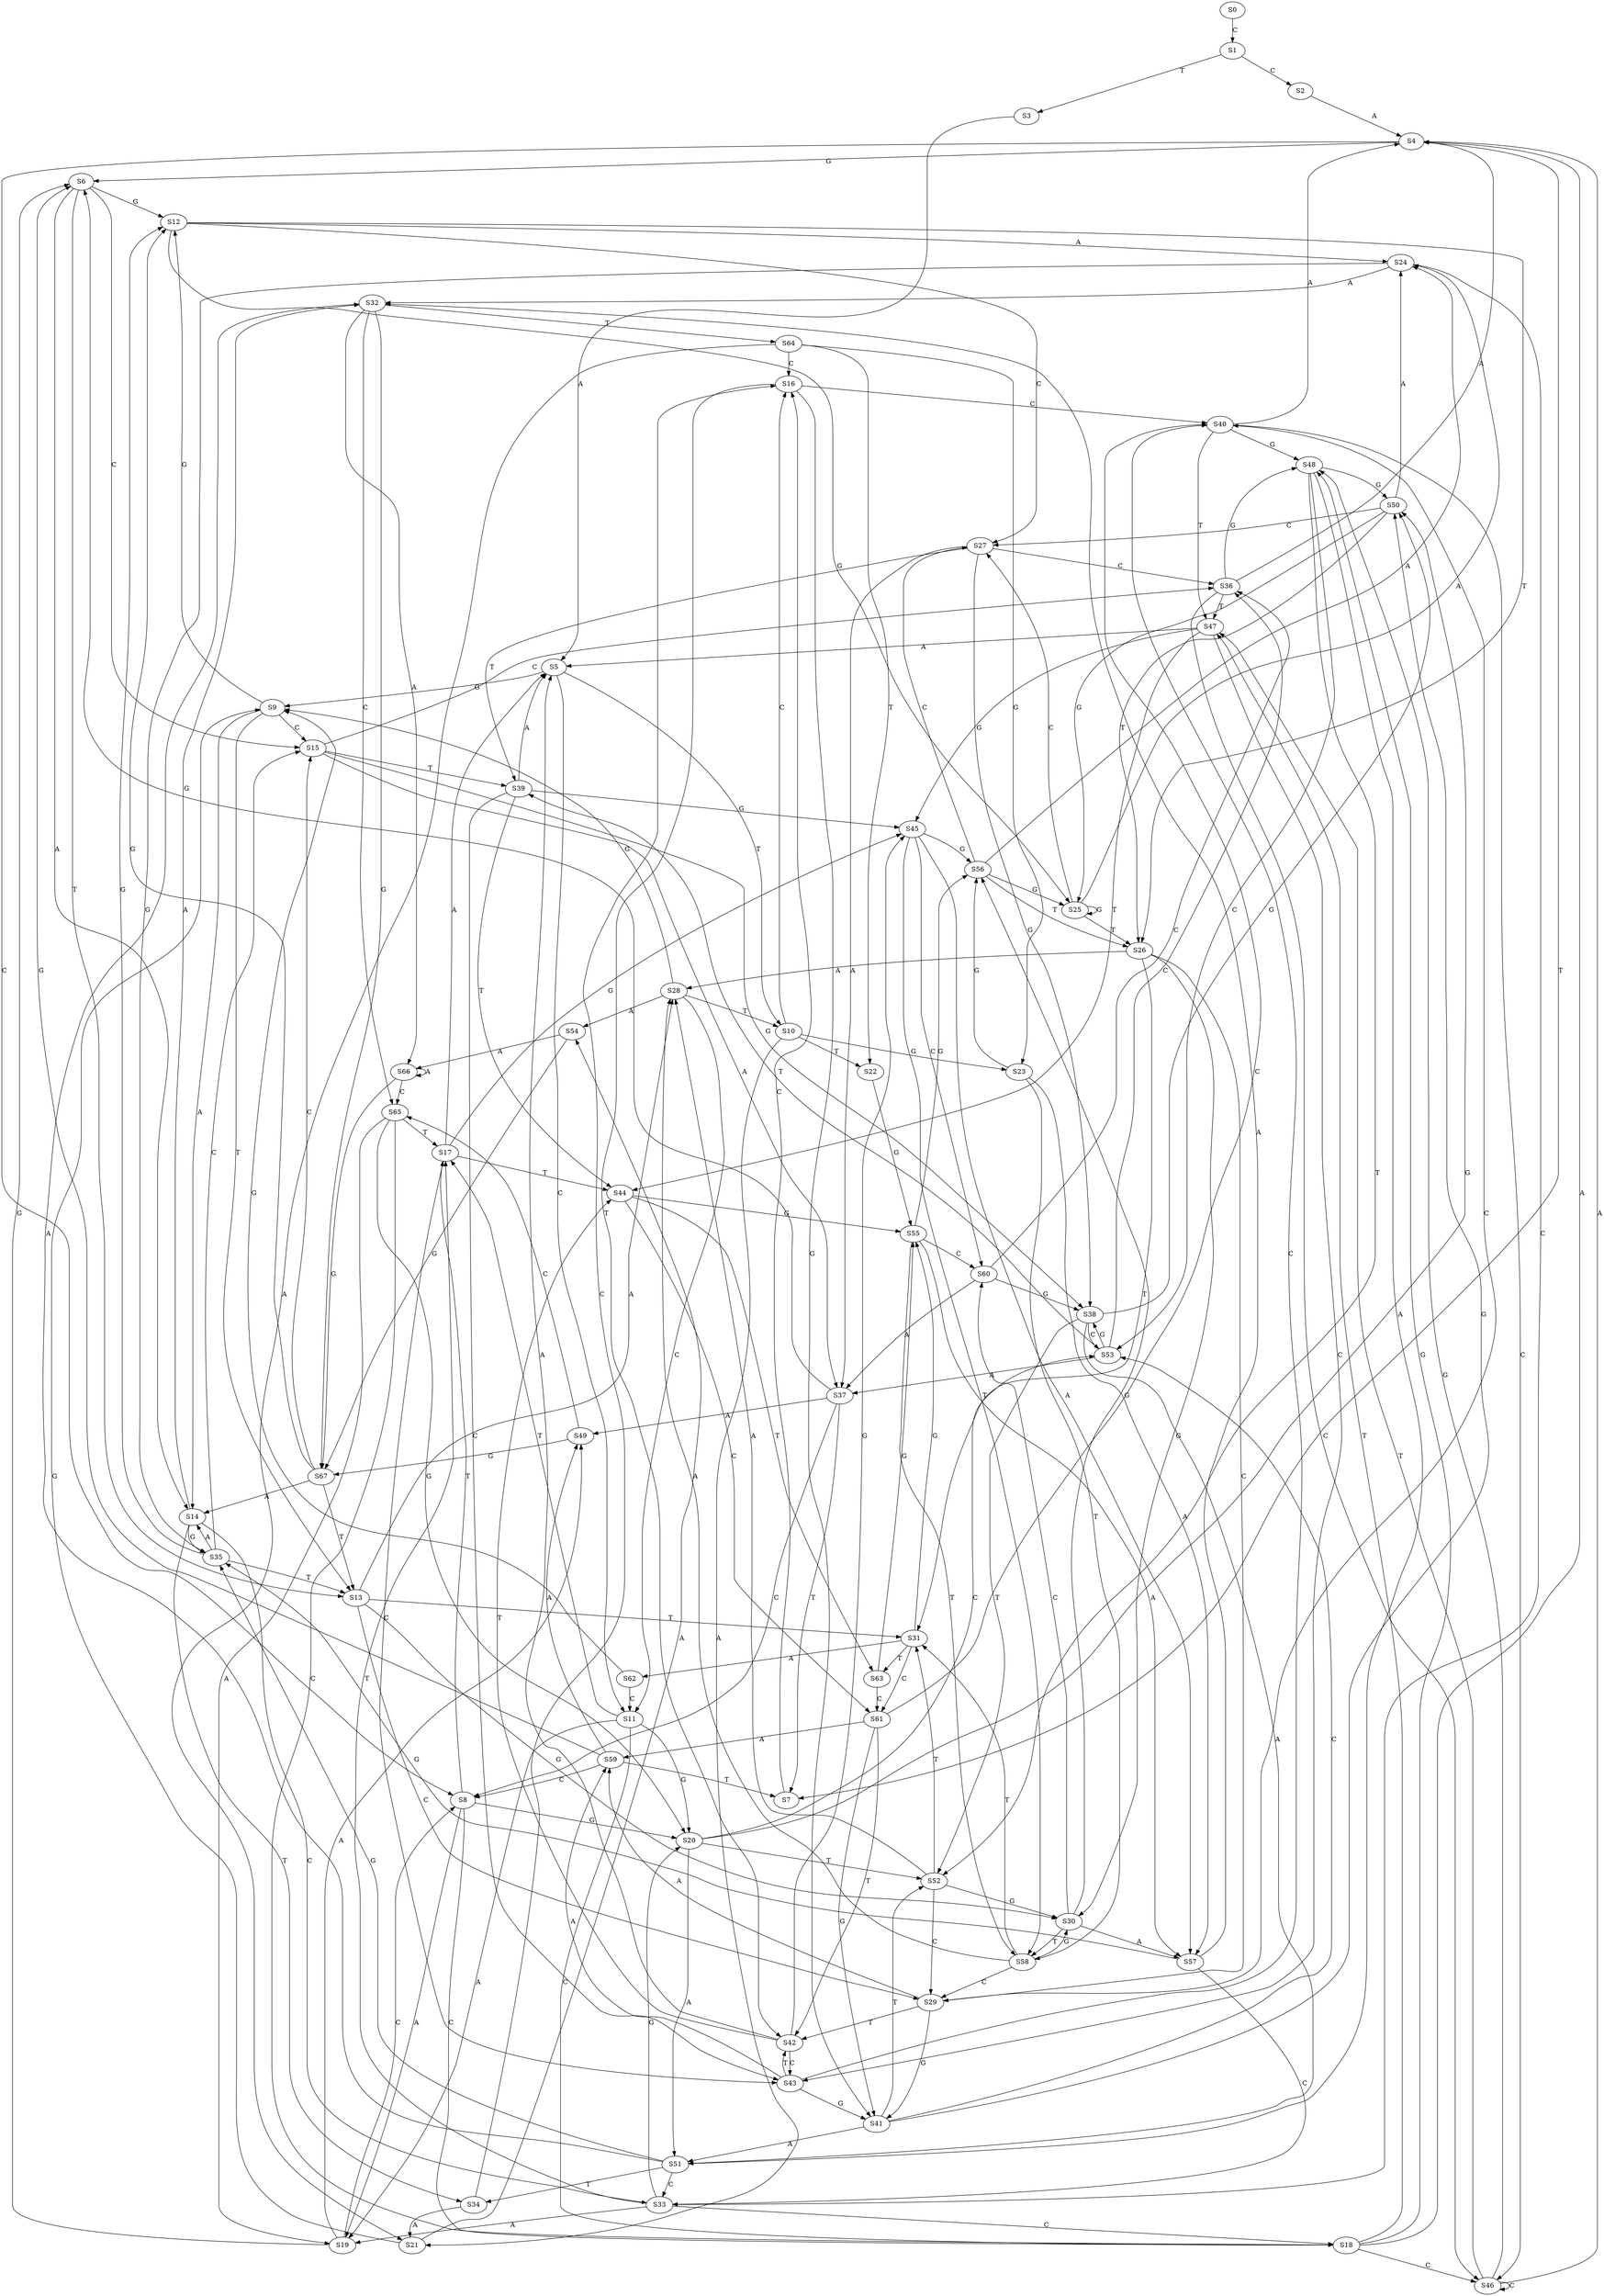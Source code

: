 strict digraph  {
	S0 -> S1 [ label = C ];
	S1 -> S2 [ label = C ];
	S1 -> S3 [ label = T ];
	S2 -> S4 [ label = A ];
	S3 -> S5 [ label = A ];
	S4 -> S6 [ label = G ];
	S4 -> S7 [ label = T ];
	S4 -> S8 [ label = C ];
	S5 -> S9 [ label = G ];
	S5 -> S10 [ label = T ];
	S5 -> S11 [ label = C ];
	S6 -> S12 [ label = G ];
	S6 -> S13 [ label = T ];
	S6 -> S14 [ label = A ];
	S6 -> S15 [ label = C ];
	S7 -> S16 [ label = C ];
	S8 -> S17 [ label = T ];
	S8 -> S18 [ label = C ];
	S8 -> S19 [ label = A ];
	S8 -> S20 [ label = G ];
	S9 -> S13 [ label = T ];
	S9 -> S14 [ label = A ];
	S9 -> S15 [ label = C ];
	S9 -> S12 [ label = G ];
	S10 -> S16 [ label = C ];
	S10 -> S21 [ label = A ];
	S10 -> S22 [ label = T ];
	S10 -> S23 [ label = G ];
	S11 -> S20 [ label = G ];
	S11 -> S17 [ label = T ];
	S11 -> S18 [ label = C ];
	S11 -> S19 [ label = A ];
	S12 -> S24 [ label = A ];
	S12 -> S25 [ label = G ];
	S12 -> S26 [ label = T ];
	S12 -> S27 [ label = C ];
	S13 -> S28 [ label = A ];
	S13 -> S29 [ label = C ];
	S13 -> S30 [ label = G ];
	S13 -> S31 [ label = T ];
	S14 -> S32 [ label = A ];
	S14 -> S33 [ label = C ];
	S14 -> S34 [ label = T ];
	S14 -> S35 [ label = G ];
	S15 -> S36 [ label = C ];
	S15 -> S37 [ label = A ];
	S15 -> S38 [ label = G ];
	S15 -> S39 [ label = T ];
	S16 -> S40 [ label = C ];
	S16 -> S41 [ label = G ];
	S16 -> S42 [ label = T ];
	S17 -> S5 [ label = A ];
	S17 -> S43 [ label = C ];
	S17 -> S44 [ label = T ];
	S17 -> S45 [ label = G ];
	S18 -> S46 [ label = C ];
	S18 -> S4 [ label = A ];
	S18 -> S47 [ label = T ];
	S18 -> S48 [ label = G ];
	S19 -> S6 [ label = G ];
	S19 -> S8 [ label = C ];
	S19 -> S49 [ label = A ];
	S20 -> S50 [ label = G ];
	S20 -> S51 [ label = A ];
	S20 -> S52 [ label = T ];
	S20 -> S53 [ label = C ];
	S21 -> S9 [ label = G ];
	S21 -> S54 [ label = A ];
	S22 -> S55 [ label = G ];
	S23 -> S56 [ label = G ];
	S23 -> S57 [ label = A ];
	S23 -> S58 [ label = T ];
	S24 -> S32 [ label = A ];
	S24 -> S35 [ label = G ];
	S24 -> S33 [ label = C ];
	S25 -> S26 [ label = T ];
	S25 -> S27 [ label = C ];
	S25 -> S25 [ label = G ];
	S25 -> S24 [ label = A ];
	S26 -> S28 [ label = A ];
	S26 -> S29 [ label = C ];
	S26 -> S30 [ label = G ];
	S26 -> S31 [ label = T ];
	S27 -> S39 [ label = T ];
	S27 -> S36 [ label = C ];
	S27 -> S37 [ label = A ];
	S27 -> S38 [ label = G ];
	S28 -> S10 [ label = T ];
	S28 -> S9 [ label = G ];
	S28 -> S54 [ label = A ];
	S28 -> S11 [ label = C ];
	S29 -> S42 [ label = T ];
	S29 -> S41 [ label = G ];
	S29 -> S59 [ label = A ];
	S29 -> S40 [ label = C ];
	S30 -> S58 [ label = T ];
	S30 -> S56 [ label = G ];
	S30 -> S57 [ label = A ];
	S30 -> S60 [ label = C ];
	S31 -> S61 [ label = C ];
	S31 -> S55 [ label = G ];
	S31 -> S62 [ label = A ];
	S31 -> S63 [ label = T ];
	S32 -> S64 [ label = T ];
	S32 -> S65 [ label = C ];
	S32 -> S66 [ label = A ];
	S32 -> S67 [ label = G ];
	S33 -> S17 [ label = T ];
	S33 -> S20 [ label = G ];
	S33 -> S18 [ label = C ];
	S33 -> S19 [ label = A ];
	S34 -> S21 [ label = A ];
	S34 -> S16 [ label = C ];
	S35 -> S13 [ label = T ];
	S35 -> S12 [ label = G ];
	S35 -> S14 [ label = A ];
	S35 -> S15 [ label = C ];
	S36 -> S48 [ label = G ];
	S36 -> S4 [ label = A ];
	S36 -> S47 [ label = T ];
	S36 -> S46 [ label = C ];
	S37 -> S6 [ label = G ];
	S37 -> S8 [ label = C ];
	S37 -> S49 [ label = A ];
	S37 -> S7 [ label = T ];
	S38 -> S50 [ label = G ];
	S38 -> S51 [ label = A ];
	S38 -> S52 [ label = T ];
	S38 -> S53 [ label = C ];
	S39 -> S5 [ label = A ];
	S39 -> S43 [ label = C ];
	S39 -> S44 [ label = T ];
	S39 -> S45 [ label = G ];
	S40 -> S46 [ label = C ];
	S40 -> S4 [ label = A ];
	S40 -> S47 [ label = T ];
	S40 -> S48 [ label = G ];
	S41 -> S50 [ label = G ];
	S41 -> S52 [ label = T ];
	S41 -> S53 [ label = C ];
	S41 -> S51 [ label = A ];
	S42 -> S45 [ label = G ];
	S42 -> S43 [ label = C ];
	S42 -> S5 [ label = A ];
	S42 -> S44 [ label = T ];
	S43 -> S42 [ label = T ];
	S43 -> S41 [ label = G ];
	S43 -> S40 [ label = C ];
	S43 -> S59 [ label = A ];
	S44 -> S61 [ label = C ];
	S44 -> S63 [ label = T ];
	S44 -> S55 [ label = G ];
	S45 -> S57 [ label = A ];
	S45 -> S60 [ label = C ];
	S45 -> S56 [ label = G ];
	S45 -> S58 [ label = T ];
	S46 -> S48 [ label = G ];
	S46 -> S46 [ label = C ];
	S46 -> S4 [ label = A ];
	S46 -> S47 [ label = T ];
	S47 -> S45 [ label = G ];
	S47 -> S43 [ label = C ];
	S47 -> S44 [ label = T ];
	S47 -> S5 [ label = A ];
	S48 -> S51 [ label = A ];
	S48 -> S50 [ label = G ];
	S48 -> S52 [ label = T ];
	S48 -> S53 [ label = C ];
	S49 -> S67 [ label = G ];
	S49 -> S65 [ label = C ];
	S50 -> S24 [ label = A ];
	S50 -> S25 [ label = G ];
	S50 -> S27 [ label = C ];
	S50 -> S26 [ label = T ];
	S51 -> S32 [ label = A ];
	S51 -> S33 [ label = C ];
	S51 -> S35 [ label = G ];
	S51 -> S34 [ label = T ];
	S52 -> S29 [ label = C ];
	S52 -> S28 [ label = A ];
	S52 -> S30 [ label = G ];
	S52 -> S31 [ label = T ];
	S53 -> S38 [ label = G ];
	S53 -> S39 [ label = T ];
	S53 -> S36 [ label = C ];
	S53 -> S37 [ label = A ];
	S54 -> S67 [ label = G ];
	S54 -> S66 [ label = A ];
	S55 -> S56 [ label = G ];
	S55 -> S60 [ label = C ];
	S55 -> S58 [ label = T ];
	S55 -> S57 [ label = A ];
	S56 -> S25 [ label = G ];
	S56 -> S27 [ label = C ];
	S56 -> S24 [ label = A ];
	S56 -> S26 [ label = T ];
	S57 -> S35 [ label = G ];
	S57 -> S33 [ label = C ];
	S57 -> S32 [ label = A ];
	S58 -> S29 [ label = C ];
	S58 -> S31 [ label = T ];
	S58 -> S30 [ label = G ];
	S58 -> S28 [ label = A ];
	S59 -> S7 [ label = T ];
	S59 -> S8 [ label = C ];
	S59 -> S49 [ label = A ];
	S59 -> S6 [ label = G ];
	S60 -> S36 [ label = C ];
	S60 -> S38 [ label = G ];
	S60 -> S37 [ label = A ];
	S61 -> S59 [ label = A ];
	S61 -> S40 [ label = C ];
	S61 -> S41 [ label = G ];
	S61 -> S42 [ label = T ];
	S62 -> S11 [ label = C ];
	S62 -> S9 [ label = G ];
	S63 -> S55 [ label = G ];
	S63 -> S61 [ label = C ];
	S64 -> S21 [ label = A ];
	S64 -> S16 [ label = C ];
	S64 -> S23 [ label = G ];
	S64 -> S22 [ label = T ];
	S65 -> S19 [ label = A ];
	S65 -> S18 [ label = C ];
	S65 -> S20 [ label = G ];
	S65 -> S17 [ label = T ];
	S66 -> S67 [ label = G ];
	S66 -> S65 [ label = C ];
	S66 -> S66 [ label = A ];
	S67 -> S13 [ label = T ];
	S67 -> S14 [ label = A ];
	S67 -> S15 [ label = C ];
	S67 -> S12 [ label = G ];
}
